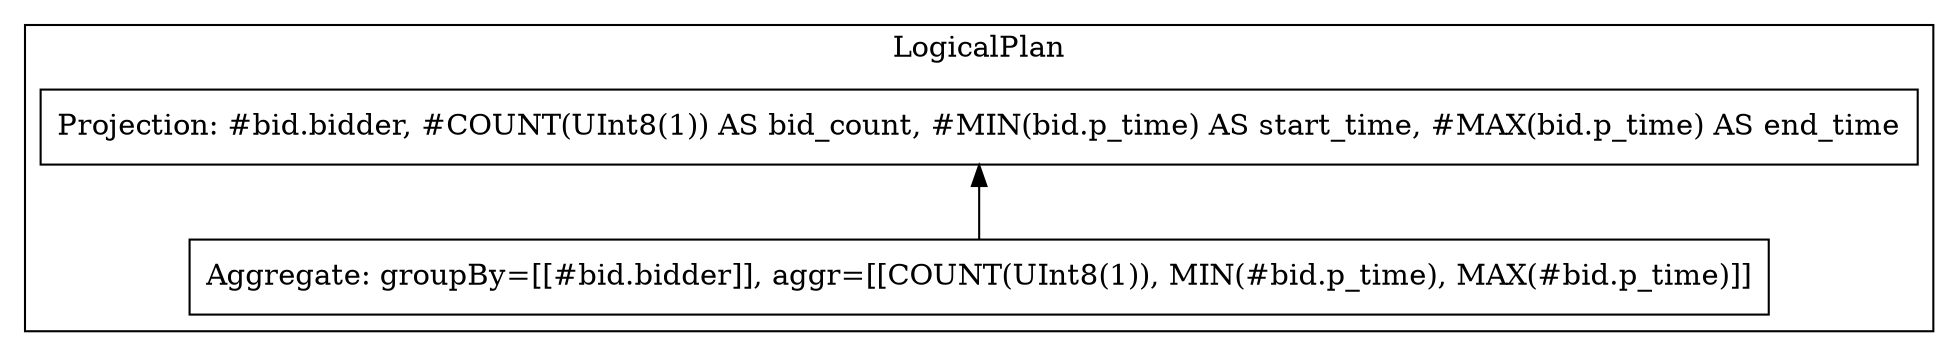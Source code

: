 
digraph {
  subgraph cluster_1
  {
    graph[label="LogicalPlan"]
    2[shape=box label="Projection: #bid.bidder, #COUNT(UInt8(1)) AS bid_count, #MIN(bid.p_time) AS start_time, #MAX(bid.p_time) AS end_time"]
    3[shape=box label="Aggregate: groupBy=[[#bid.bidder]], aggr=[[COUNT(UInt8(1)), MIN(#bid.p_time), MAX(#bid.p_time)]]"]
    2 -> 3 [arrowhead=none, arrowtail=normal, dir=back]
  }
  {
  }
}
